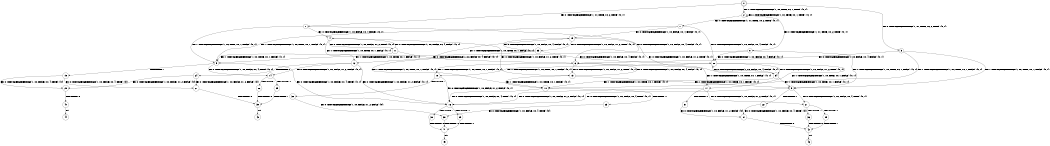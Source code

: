 digraph BCG {
size = "7, 10.5";
center = TRUE;
node [shape = circle];
0 [peripheries = 2];
0 -> 1 [label = "EX !0 !ATOMIC_EXCH_BRANCH (1, +1, TRUE, +0, 2, TRUE) !{0, 1}"];
0 -> 2 [label = "EX !1 !ATOMIC_EXCH_BRANCH (1, +0, TRUE, +0, 1, TRUE) !{0, 1}"];
0 -> 3 [label = "EX !0 !ATOMIC_EXCH_BRANCH (1, +1, TRUE, +0, 2, TRUE) !{0, 1}"];
1 -> 4 [label = "EX !0 !ATOMIC_EXCH_BRANCH (1, +0, FALSE, +0, 4, FALSE) !{0, 1}"];
1 -> 5 [label = "EX !1 !ATOMIC_EXCH_BRANCH (1, +0, TRUE, +0, 1, FALSE) !{0, 1}"];
1 -> 6 [label = "EX !0 !ATOMIC_EXCH_BRANCH (1, +0, FALSE, +0, 4, FALSE) !{0, 1}"];
2 -> 2 [label = "EX !1 !ATOMIC_EXCH_BRANCH (1, +0, TRUE, +0, 1, TRUE) !{0, 1}"];
2 -> 7 [label = "EX !0 !ATOMIC_EXCH_BRANCH (1, +1, TRUE, +0, 2, TRUE) !{0, 1}"];
2 -> 8 [label = "EX !0 !ATOMIC_EXCH_BRANCH (1, +1, TRUE, +0, 2, TRUE) !{0, 1}"];
3 -> 9 [label = "EX !1 !ATOMIC_EXCH_BRANCH (1, +0, TRUE, +0, 1, FALSE) !{0, 1}"];
3 -> 6 [label = "EX !0 !ATOMIC_EXCH_BRANCH (1, +0, FALSE, +0, 4, FALSE) !{0, 1}"];
3 -> 10 [label = "EX !1 !ATOMIC_EXCH_BRANCH (1, +0, TRUE, +0, 1, FALSE) !{0, 1}"];
4 -> 11 [label = "EX !0 !ATOMIC_EXCH_BRANCH (1, +0, FALSE, +1, 2, TRUE) !{0, 1}"];
4 -> 12 [label = "EX !1 !ATOMIC_EXCH_BRANCH (1, +0, TRUE, +0, 1, FALSE) !{0, 1}"];
4 -> 13 [label = "EX !0 !ATOMIC_EXCH_BRANCH (1, +0, FALSE, +1, 2, TRUE) !{0, 1}"];
5 -> 14 [label = "EX !0 !ATOMIC_EXCH_BRANCH (1, +0, FALSE, +0, 4, TRUE) !{0, 1}"];
5 -> 15 [label = "TERMINATE !1"];
5 -> 16 [label = "EX !0 !ATOMIC_EXCH_BRANCH (1, +0, FALSE, +0, 4, TRUE) !{0, 1}"];
6 -> 17 [label = "EX !1 !ATOMIC_EXCH_BRANCH (1, +0, TRUE, +0, 1, FALSE) !{0, 1}"];
6 -> 13 [label = "EX !0 !ATOMIC_EXCH_BRANCH (1, +0, FALSE, +1, 2, TRUE) !{0, 1}"];
6 -> 18 [label = "EX !1 !ATOMIC_EXCH_BRANCH (1, +0, TRUE, +0, 1, FALSE) !{0, 1}"];
7 -> 19 [label = "EX !0 !ATOMIC_EXCH_BRANCH (1, +0, FALSE, +0, 4, FALSE) !{0, 1}"];
7 -> 5 [label = "EX !1 !ATOMIC_EXCH_BRANCH (1, +0, TRUE, +0, 1, FALSE) !{0, 1}"];
7 -> 20 [label = "EX !0 !ATOMIC_EXCH_BRANCH (1, +0, FALSE, +0, 4, FALSE) !{0, 1}"];
8 -> 9 [label = "EX !1 !ATOMIC_EXCH_BRANCH (1, +0, TRUE, +0, 1, FALSE) !{0, 1}"];
8 -> 20 [label = "EX !0 !ATOMIC_EXCH_BRANCH (1, +0, FALSE, +0, 4, FALSE) !{0, 1}"];
8 -> 10 [label = "EX !1 !ATOMIC_EXCH_BRANCH (1, +0, TRUE, +0, 1, FALSE) !{0, 1}"];
9 -> 21 [label = "EX !0 !ATOMIC_EXCH_BRANCH (1, +0, FALSE, +0, 4, TRUE) !{0, 1}"];
9 -> 22 [label = "TERMINATE !1"];
9 -> 16 [label = "EX !0 !ATOMIC_EXCH_BRANCH (1, +0, FALSE, +0, 4, TRUE) !{0, 1}"];
10 -> 16 [label = "EX !0 !ATOMIC_EXCH_BRANCH (1, +0, FALSE, +0, 4, TRUE) !{0, 1}"];
10 -> 23 [label = "TERMINATE !1"];
11 -> 4 [label = "EX !0 !ATOMIC_EXCH_BRANCH (1, +0, FALSE, +0, 4, FALSE) !{0, 1}"];
11 -> 5 [label = "EX !1 !ATOMIC_EXCH_BRANCH (1, +0, TRUE, +0, 1, FALSE) !{0, 1}"];
11 -> 6 [label = "EX !0 !ATOMIC_EXCH_BRANCH (1, +0, FALSE, +0, 4, FALSE) !{0, 1}"];
12 -> 14 [label = "EX !0 !ATOMIC_EXCH_BRANCH (1, +0, FALSE, +1, 2, FALSE) !{0, 1}"];
12 -> 24 [label = "TERMINATE !1"];
12 -> 16 [label = "EX !0 !ATOMIC_EXCH_BRANCH (1, +0, FALSE, +1, 2, FALSE) !{0, 1}"];
13 -> 9 [label = "EX !1 !ATOMIC_EXCH_BRANCH (1, +0, TRUE, +0, 1, FALSE) !{0, 1}"];
13 -> 6 [label = "EX !0 !ATOMIC_EXCH_BRANCH (1, +0, FALSE, +0, 4, FALSE) !{0, 1}"];
13 -> 10 [label = "EX !1 !ATOMIC_EXCH_BRANCH (1, +0, TRUE, +0, 1, FALSE) !{0, 1}"];
14 -> 25 [label = "TERMINATE !0"];
14 -> 26 [label = "TERMINATE !1"];
15 -> 27 [label = "EX !0 !ATOMIC_EXCH_BRANCH (1, +0, FALSE, +0, 4, TRUE) !{0}"];
15 -> 28 [label = "EX !0 !ATOMIC_EXCH_BRANCH (1, +0, FALSE, +0, 4, TRUE) !{0}"];
16 -> 29 [label = "TERMINATE !0"];
16 -> 30 [label = "TERMINATE !1"];
17 -> 21 [label = "EX !0 !ATOMIC_EXCH_BRANCH (1, +0, FALSE, +1, 2, FALSE) !{0, 1}"];
17 -> 31 [label = "TERMINATE !1"];
17 -> 16 [label = "EX !0 !ATOMIC_EXCH_BRANCH (1, +0, FALSE, +1, 2, FALSE) !{0, 1}"];
18 -> 16 [label = "EX !0 !ATOMIC_EXCH_BRANCH (1, +0, FALSE, +1, 2, FALSE) !{0, 1}"];
18 -> 32 [label = "TERMINATE !1"];
19 -> 33 [label = "EX !0 !ATOMIC_EXCH_BRANCH (1, +0, FALSE, +1, 2, TRUE) !{0, 1}"];
19 -> 12 [label = "EX !1 !ATOMIC_EXCH_BRANCH (1, +0, TRUE, +0, 1, FALSE) !{0, 1}"];
19 -> 34 [label = "EX !0 !ATOMIC_EXCH_BRANCH (1, +0, FALSE, +1, 2, TRUE) !{0, 1}"];
20 -> 17 [label = "EX !1 !ATOMIC_EXCH_BRANCH (1, +0, TRUE, +0, 1, FALSE) !{0, 1}"];
20 -> 34 [label = "EX !0 !ATOMIC_EXCH_BRANCH (1, +0, FALSE, +1, 2, TRUE) !{0, 1}"];
20 -> 18 [label = "EX !1 !ATOMIC_EXCH_BRANCH (1, +0, TRUE, +0, 1, FALSE) !{0, 1}"];
21 -> 35 [label = "TERMINATE !0"];
21 -> 36 [label = "TERMINATE !1"];
22 -> 37 [label = "EX !0 !ATOMIC_EXCH_BRANCH (1, +0, FALSE, +0, 4, TRUE) !{0}"];
23 -> 38 [label = "EX !0 !ATOMIC_EXCH_BRANCH (1, +0, FALSE, +0, 4, TRUE) !{0}"];
24 -> 27 [label = "EX !0 !ATOMIC_EXCH_BRANCH (1, +0, FALSE, +1, 2, FALSE) !{0}"];
24 -> 28 [label = "EX !0 !ATOMIC_EXCH_BRANCH (1, +0, FALSE, +1, 2, FALSE) !{0}"];
25 -> 39 [label = "TERMINATE !1"];
26 -> 39 [label = "TERMINATE !0"];
27 -> 39 [label = "TERMINATE !0"];
28 -> 40 [label = "TERMINATE !0"];
29 -> 41 [label = "TERMINATE !1"];
30 -> 41 [label = "TERMINATE !0"];
31 -> 37 [label = "EX !0 !ATOMIC_EXCH_BRANCH (1, +0, FALSE, +1, 2, FALSE) !{0}"];
32 -> 38 [label = "EX !0 !ATOMIC_EXCH_BRANCH (1, +0, FALSE, +1, 2, FALSE) !{0}"];
33 -> 19 [label = "EX !0 !ATOMIC_EXCH_BRANCH (1, +0, FALSE, +0, 4, FALSE) !{0, 1}"];
33 -> 5 [label = "EX !1 !ATOMIC_EXCH_BRANCH (1, +0, TRUE, +0, 1, FALSE) !{0, 1}"];
33 -> 20 [label = "EX !0 !ATOMIC_EXCH_BRANCH (1, +0, FALSE, +0, 4, FALSE) !{0, 1}"];
34 -> 9 [label = "EX !1 !ATOMIC_EXCH_BRANCH (1, +0, TRUE, +0, 1, FALSE) !{0, 1}"];
34 -> 20 [label = "EX !0 !ATOMIC_EXCH_BRANCH (1, +0, FALSE, +0, 4, FALSE) !{0, 1}"];
34 -> 10 [label = "EX !1 !ATOMIC_EXCH_BRANCH (1, +0, TRUE, +0, 1, FALSE) !{0, 1}"];
35 -> 42 [label = "TERMINATE !1"];
36 -> 42 [label = "TERMINATE !0"];
37 -> 42 [label = "TERMINATE !0"];
38 -> 41 [label = "TERMINATE !0"];
39 -> 43 [label = "exit"];
40 -> 44 [label = "exit"];
41 -> 45 [label = "exit"];
42 -> 46 [label = "exit"];
}
